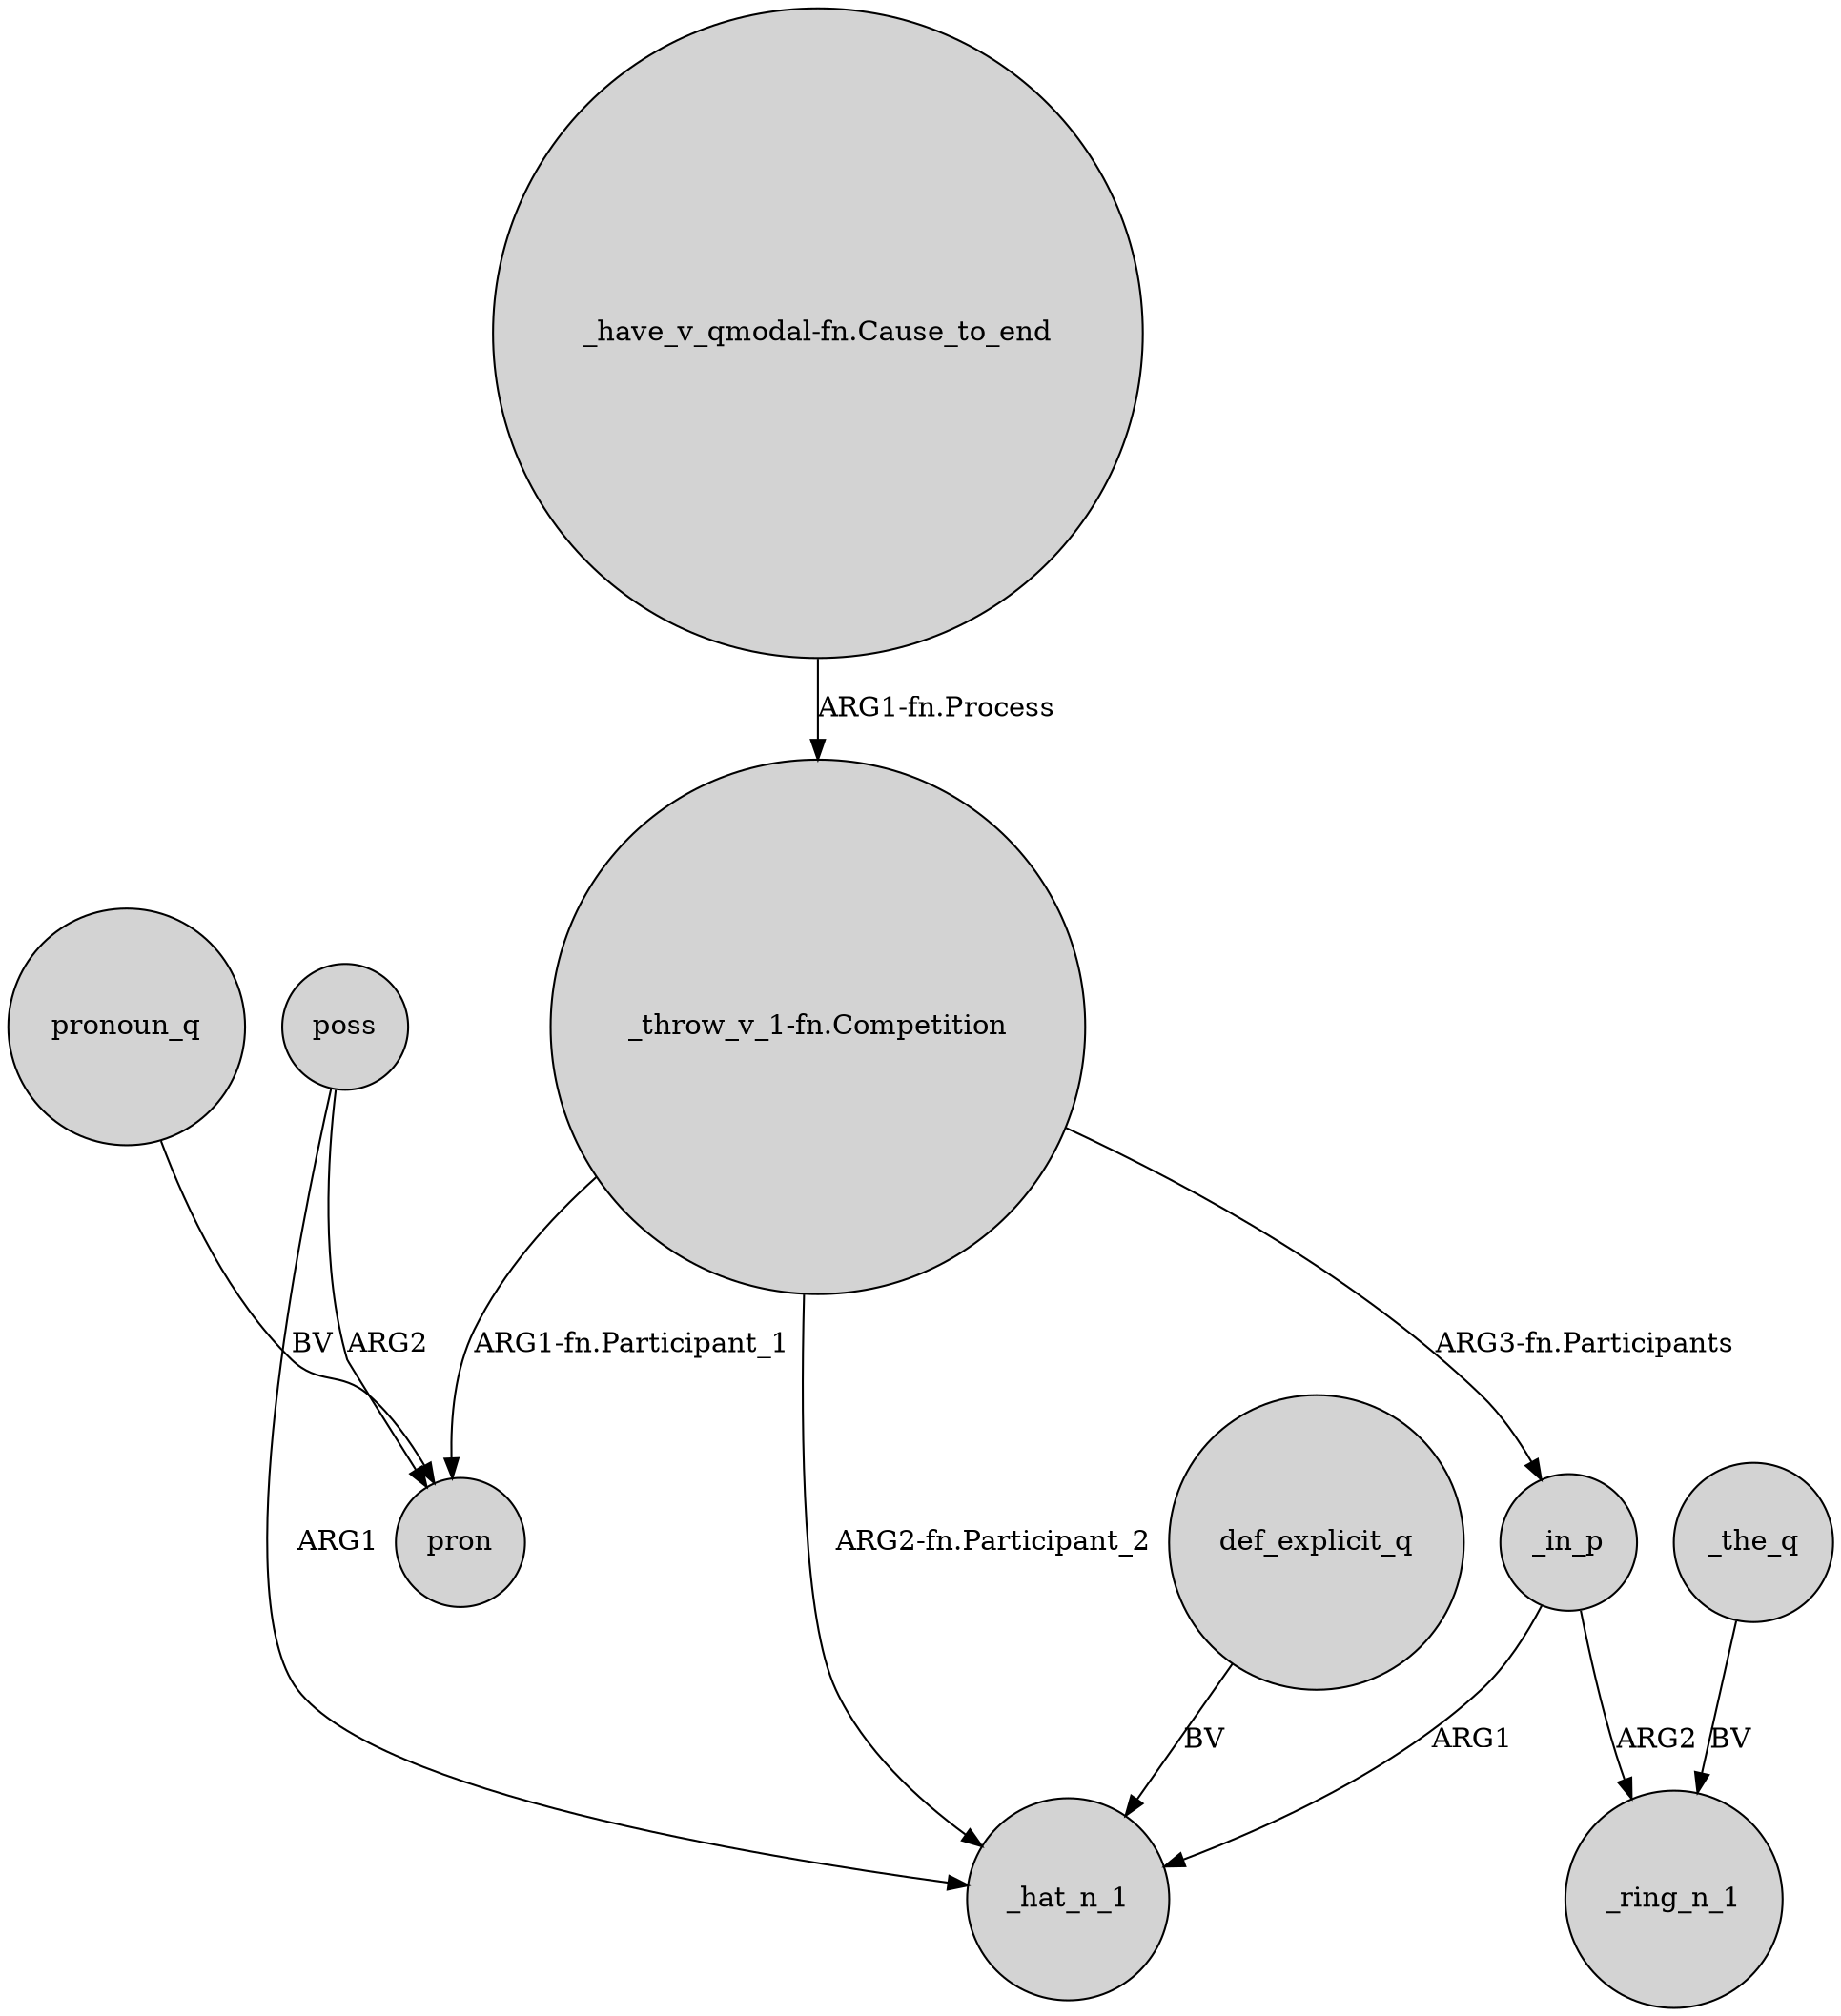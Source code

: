 digraph {
	node [shape=circle style=filled]
	"_throw_v_1-fn.Competition" -> pron [label="ARG1-fn.Participant_1"]
	"_have_v_qmodal-fn.Cause_to_end" -> "_throw_v_1-fn.Competition" [label="ARG1-fn.Process"]
	"_throw_v_1-fn.Competition" -> _hat_n_1 [label="ARG2-fn.Participant_2"]
	_in_p -> _hat_n_1 [label=ARG1]
	_the_q -> _ring_n_1 [label=BV]
	def_explicit_q -> _hat_n_1 [label=BV]
	_in_p -> _ring_n_1 [label=ARG2]
	pronoun_q -> pron [label=BV]
	"_throw_v_1-fn.Competition" -> _in_p [label="ARG3-fn.Participants"]
	poss -> pron [label=ARG2]
	poss -> _hat_n_1 [label=ARG1]
}
